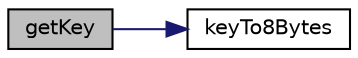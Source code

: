 digraph "getKey"
{
  edge [fontname="Helvetica",fontsize="10",labelfontname="Helvetica",labelfontsize="10"];
  node [fontname="Helvetica",fontsize="10",shape=record];
  rankdir="LR";
  Node1 [label="getKey",height=0.2,width=0.4,color="black", fillcolor="grey75", style="filled", fontcolor="black"];
  Node1 -> Node2 [color="midnightblue",fontsize="10",style="solid",fontname="Helvetica"];
  Node2 [label="keyTo8Bytes",height=0.2,width=0.4,color="black", fillcolor="white", style="filled",URL="$key_8cpp.html#aca921bfc4705399a5e06d840c8dc6e7d"];
}
